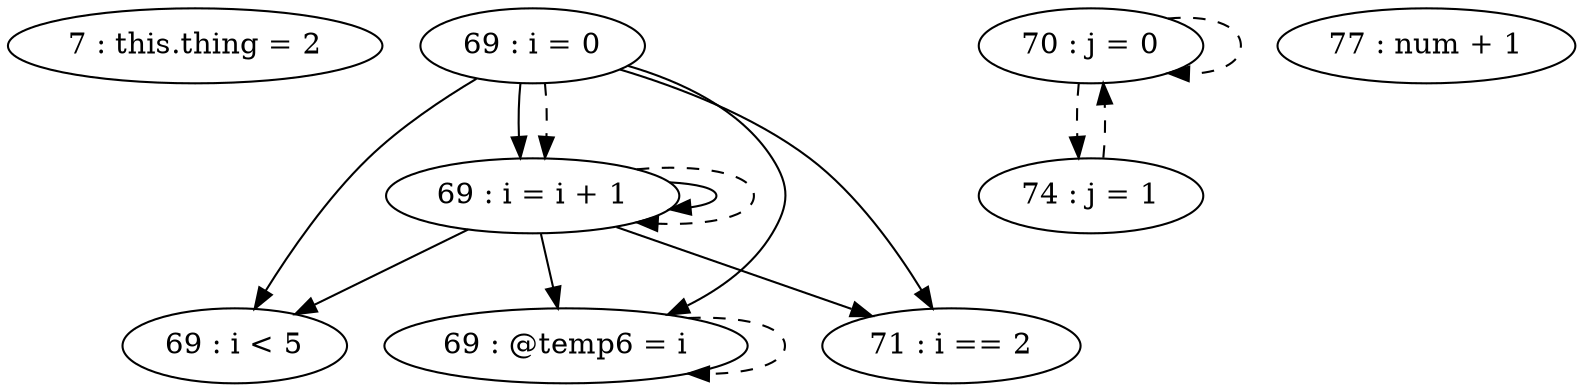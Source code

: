 digraph G {
"7 : this.thing = 2"
"69 : i = 0"
"69 : i = 0" -> "69 : i < 5"
"69 : i = 0" -> "69 : @temp6 = i"
"69 : i = 0" -> "71 : i == 2"
"69 : i = 0" -> "69 : i = i + 1"
"69 : i = 0" -> "69 : i = i + 1" [style=dashed]
"69 : i < 5"
"70 : j = 0"
"70 : j = 0" -> "74 : j = 1" [style=dashed]
"70 : j = 0" -> "70 : j = 0" [style=dashed]
"71 : i == 2"
"77 : num + 1"
"74 : j = 1"
"74 : j = 1" -> "70 : j = 0" [style=dashed]
"69 : @temp6 = i"
"69 : @temp6 = i" -> "69 : @temp6 = i" [style=dashed]
"69 : i = i + 1"
"69 : i = i + 1" -> "69 : i < 5"
"69 : i = i + 1" -> "69 : @temp6 = i"
"69 : i = i + 1" -> "71 : i == 2"
"69 : i = i + 1" -> "69 : i = i + 1"
"69 : i = i + 1" -> "69 : i = i + 1" [style=dashed]
}